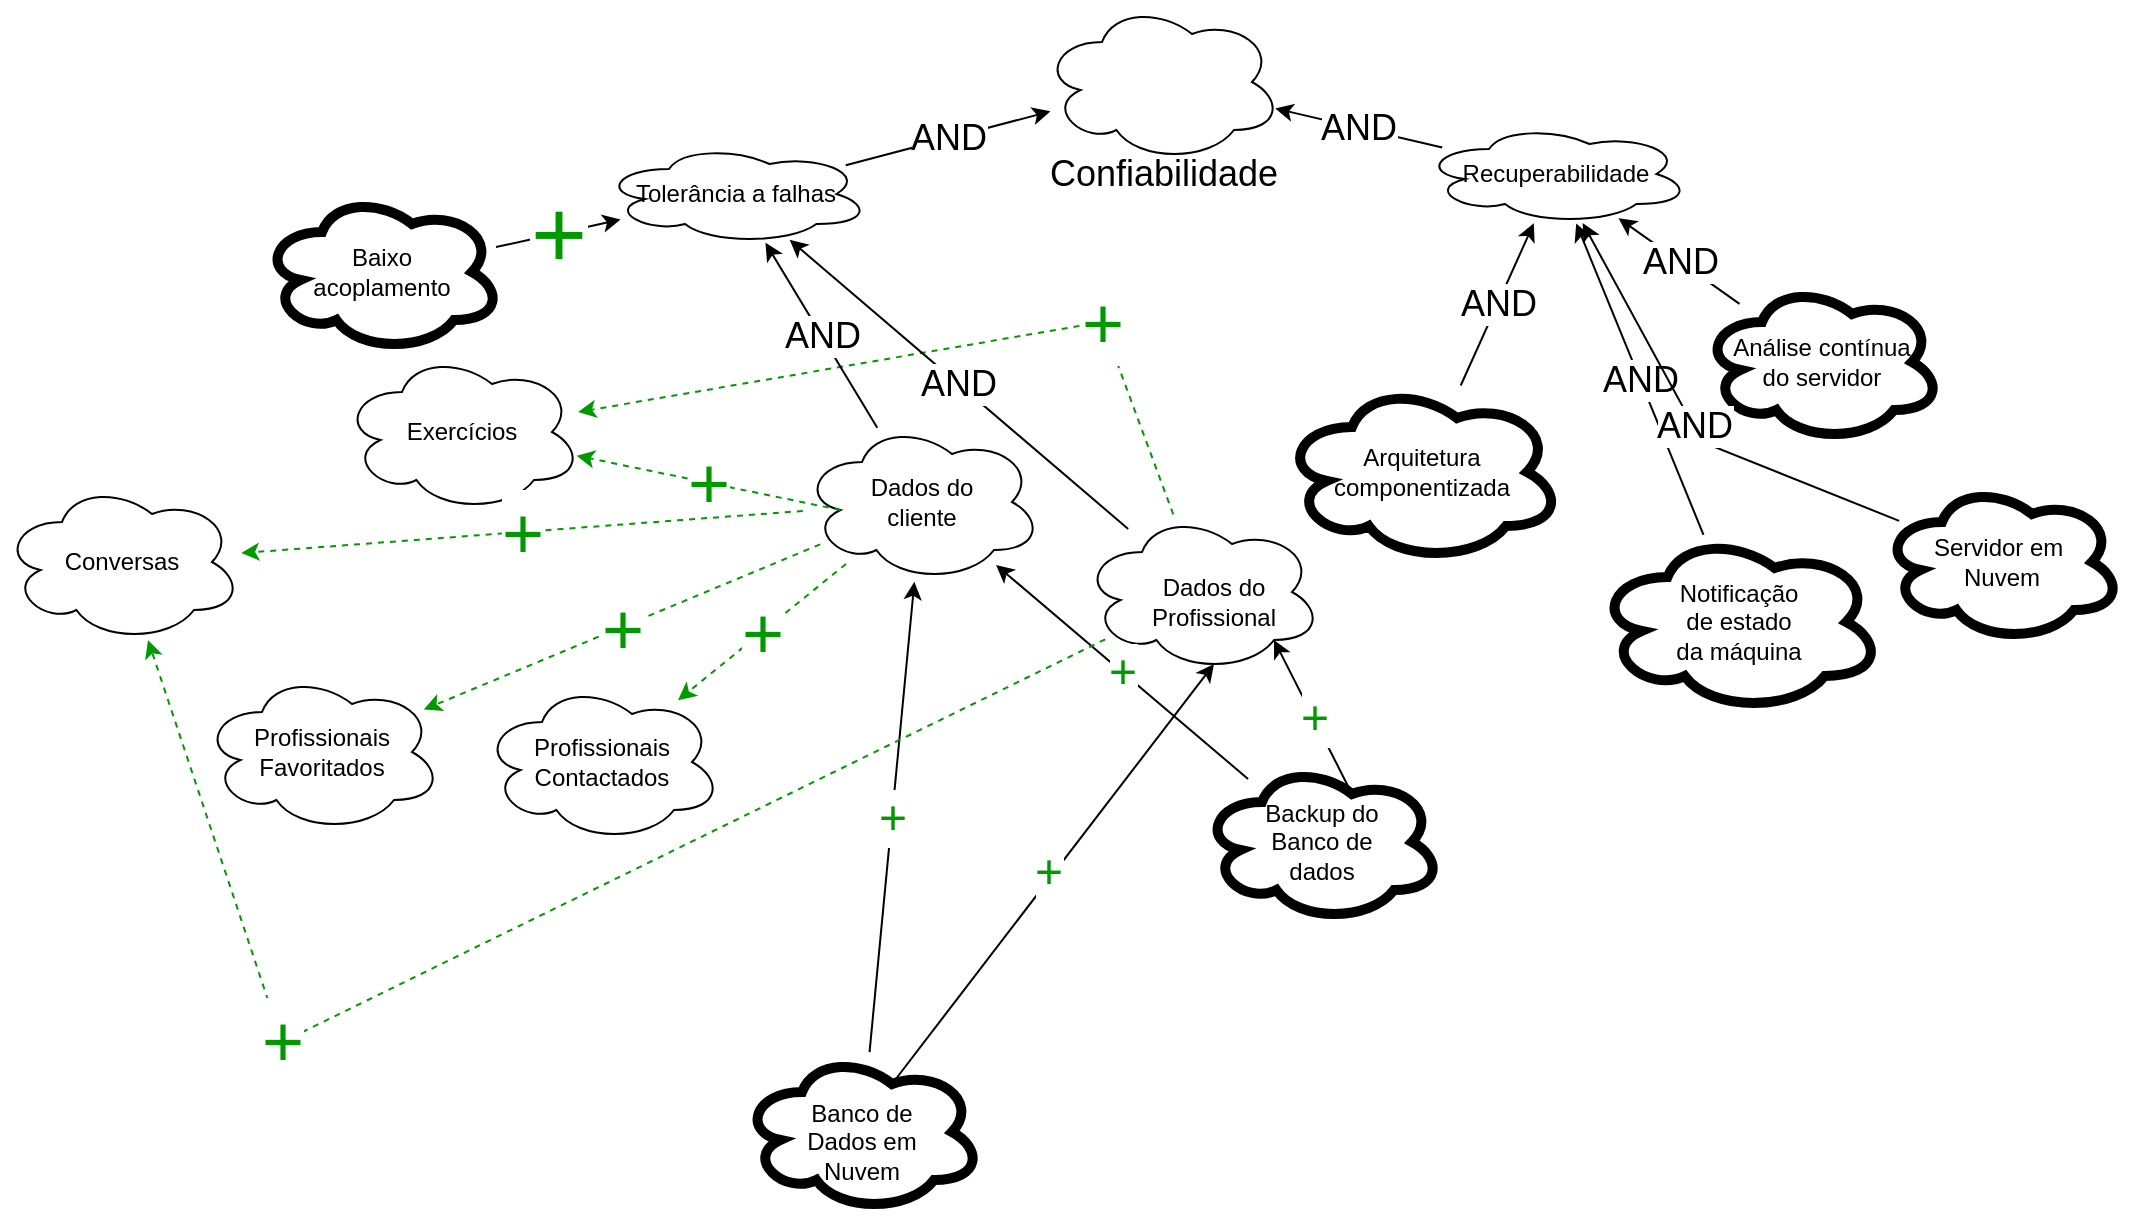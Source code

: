 <mxfile version="20.1.1" type="device"><diagram id="uQ2182AVvlk1-cJzJqsK" name="Page-1"><mxGraphModel dx="2131" dy="505" grid="1" gridSize="10" guides="1" tooltips="1" connect="1" arrows="1" fold="1" page="1" pageScale="1" pageWidth="827" pageHeight="1169" math="0" shadow="0"><root><mxCell id="0"/><mxCell id="1" parent="0"/><mxCell id="aWogTaNFSUdjyk_pZYPs-20" value="&lt;font style=&quot;font-size: 24px;&quot; color=&quot;#009900&quot;&gt;+&lt;/font&gt;" style="endArrow=classic;html=1;rounded=0;fontSize=9;fontColor=#000000;exitX=0.625;exitY=0.2;exitDx=0;exitDy=0;exitPerimeter=0;entryX=0.55;entryY=0.95;entryDx=0;entryDy=0;entryPerimeter=0;" edge="1" parent="1" source="aWogTaNFSUdjyk_pZYPs-10" target="aWogTaNFSUdjyk_pZYPs-11"><mxGeometry x="-0.005" y="3" relative="1" as="geometry"><mxPoint x="444" y="130" as="sourcePoint"/><mxPoint x="444" y="130" as="targetPoint"/><mxPoint as="offset"/></mxGeometry></mxCell><mxCell id="aWogTaNFSUdjyk_pZYPs-21" value="&lt;font style=&quot;font-size: 24px;&quot; color=&quot;#009900&quot;&gt;+&lt;/font&gt;" style="endArrow=classic;html=1;rounded=0;fontSize=9;fontColor=#000000;exitX=0.625;exitY=0.2;exitDx=0;exitDy=0;exitPerimeter=0;entryX=0.8;entryY=0.8;entryDx=0;entryDy=0;entryPerimeter=0;" edge="1" parent="1" source="aWogTaNFSUdjyk_pZYPs-14" target="aWogTaNFSUdjyk_pZYPs-11"><mxGeometry relative="1" as="geometry"><mxPoint x="525" y="305" as="sourcePoint"/><mxPoint x="525" y="305" as="targetPoint"/></mxGeometry></mxCell><mxCell id="aWogTaNFSUdjyk_pZYPs-23" value="Tolerância a falhas" style="ellipse;shape=cloud;whiteSpace=wrap;html=1;imageBorder=none;" vertex="1" parent="1"><mxGeometry x="130" y="91" width="134" height="50" as="geometry"/></mxCell><mxCell id="aWogTaNFSUdjyk_pZYPs-25" value="Recuperabilidade" style="ellipse;shape=cloud;whiteSpace=wrap;html=1;imageBorder=none;" vertex="1" parent="1"><mxGeometry x="540" y="81" width="134" height="50" as="geometry"/></mxCell><mxCell id="aWogTaNFSUdjyk_pZYPs-27" value="&lt;font style=&quot;font-size: 18px;&quot;&gt;AND&lt;/font&gt;" style="endArrow=classic;html=1;rounded=0;fontSize=9;fontColor=#000000;" edge="1" parent="1" source="aWogTaNFSUdjyk_pZYPs-23" target="aWogTaNFSUdjyk_pZYPs-1"><mxGeometry relative="1" as="geometry"><mxPoint x="280" y="120" as="sourcePoint"/><mxPoint x="380" y="120" as="targetPoint"/></mxGeometry></mxCell><mxCell id="aWogTaNFSUdjyk_pZYPs-28" value="&lt;font style=&quot;font-size: 18px;&quot;&gt;AND&lt;/font&gt;" style="endArrow=classic;html=1;rounded=0;fontSize=9;fontColor=#000000;" edge="1" parent="1" source="aWogTaNFSUdjyk_pZYPs-25" target="aWogTaNFSUdjyk_pZYPs-1"><mxGeometry relative="1" as="geometry"><mxPoint x="323.186" y="136.988" as="sourcePoint"/><mxPoint x="363.605" y="101.801" as="targetPoint"/></mxGeometry></mxCell><mxCell id="aWogTaNFSUdjyk_pZYPs-30" value="" style="group" vertex="1" connectable="0" parent="1"><mxGeometry x="70" y="360" width="120" height="80" as="geometry"/></mxCell><mxCell id="aWogTaNFSUdjyk_pZYPs-6" value="" style="ellipse;shape=cloud;whiteSpace=wrap;html=1;imageBorder=none;" vertex="1" parent="aWogTaNFSUdjyk_pZYPs-30"><mxGeometry width="120" height="80" as="geometry"/></mxCell><mxCell id="aWogTaNFSUdjyk_pZYPs-7" value="Profissionais&lt;br&gt;Contactados" style="text;html=1;strokeColor=none;fillColor=none;align=center;verticalAlign=middle;whiteSpace=wrap;rounded=0;container=1;" vertex="1" parent="aWogTaNFSUdjyk_pZYPs-30"><mxGeometry x="30" y="25" width="60" height="30" as="geometry"/></mxCell><mxCell id="aWogTaNFSUdjyk_pZYPs-32" value="" style="group" vertex="1" connectable="0" parent="1"><mxGeometry x="350" y="20" width="120" height="80" as="geometry"/></mxCell><mxCell id="aWogTaNFSUdjyk_pZYPs-1" value="" style="ellipse;shape=cloud;whiteSpace=wrap;html=1;imageBorder=none;" vertex="1" parent="aWogTaNFSUdjyk_pZYPs-32"><mxGeometry width="120" height="80" as="geometry"/></mxCell><mxCell id="aWogTaNFSUdjyk_pZYPs-33" value="" style="group" vertex="1" connectable="0" parent="1"><mxGeometry x="370" y="275" width="120" height="80" as="geometry"/></mxCell><mxCell id="aWogTaNFSUdjyk_pZYPs-11" value="" style="ellipse;shape=cloud;whiteSpace=wrap;html=1;imageBorder=none;" vertex="1" parent="aWogTaNFSUdjyk_pZYPs-33"><mxGeometry width="120" height="80" as="geometry"/></mxCell><mxCell id="aWogTaNFSUdjyk_pZYPs-12" value="Dados do Profissional" style="text;html=1;strokeColor=none;fillColor=none;align=center;verticalAlign=middle;whiteSpace=wrap;rounded=0;" vertex="1" parent="aWogTaNFSUdjyk_pZYPs-33"><mxGeometry x="36" y="30" width="60" height="30" as="geometry"/></mxCell><mxCell id="aWogTaNFSUdjyk_pZYPs-35" value="Análise contínua&lt;br&gt;do servidor" style="ellipse;shape=cloud;whiteSpace=wrap;html=1;strokeColor=#000000;strokeWidth=5;" vertex="1" parent="1"><mxGeometry x="680" y="160" width="120" height="80" as="geometry"/></mxCell><mxCell id="aWogTaNFSUdjyk_pZYPs-36" value="Notificação&lt;br&gt;de estado &lt;br&gt;da máquina" style="ellipse;shape=cloud;whiteSpace=wrap;html=1;strokeColor=#000000;strokeWidth=5;" vertex="1" parent="1"><mxGeometry x="627" y="285" width="143" height="90" as="geometry"/></mxCell><mxCell id="aWogTaNFSUdjyk_pZYPs-38" value="Servidor em&amp;nbsp;&lt;br&gt;Nuvem" style="ellipse;shape=cloud;whiteSpace=wrap;html=1;strokeColor=#000000;strokeWidth=5;" vertex="1" parent="1"><mxGeometry x="770" y="260" width="120" height="80" as="geometry"/></mxCell><mxCell id="aWogTaNFSUdjyk_pZYPs-39" value="&lt;font style=&quot;font-size: 24px;&quot; color=&quot;#009900&quot;&gt;+&lt;/font&gt;" style="endArrow=classic;html=1;rounded=0;fontSize=9;fontColor=#000000;" edge="1" parent="1" source="aWogTaNFSUdjyk_pZYPs-10" target="aWogTaNFSUdjyk_pZYPs-4"><mxGeometry relative="1" as="geometry"><mxPoint x="374" y="431" as="sourcePoint"/><mxPoint x="460" y="351" as="targetPoint"/></mxGeometry></mxCell><mxCell id="aWogTaNFSUdjyk_pZYPs-40" value="&lt;font style=&quot;font-size: 24px;&quot; color=&quot;#009900&quot;&gt;+&lt;/font&gt;" style="endArrow=classic;html=1;rounded=0;fontSize=9;fontColor=#000000;" edge="1" parent="1" source="aWogTaNFSUdjyk_pZYPs-14" target="aWogTaNFSUdjyk_pZYPs-4"><mxGeometry relative="1" as="geometry"><mxPoint x="550" y="431" as="sourcePoint"/><mxPoint x="490" y="339" as="targetPoint"/></mxGeometry></mxCell><mxCell id="aWogTaNFSUdjyk_pZYPs-41" value="Baixo &lt;br&gt;acoplamento" style="ellipse;shape=cloud;whiteSpace=wrap;html=1;strokeColor=#000000;strokeWidth=5;" vertex="1" parent="1"><mxGeometry x="-40" y="115" width="120" height="80" as="geometry"/></mxCell><mxCell id="aWogTaNFSUdjyk_pZYPs-42" value="Arquitetura &lt;br&gt;componentizada" style="ellipse;shape=cloud;whiteSpace=wrap;html=1;strokeColor=#000000;strokeWidth=5;" vertex="1" parent="1"><mxGeometry x="470" y="210" width="140" height="90" as="geometry"/></mxCell><mxCell id="aWogTaNFSUdjyk_pZYPs-44" value="" style="group" vertex="1" connectable="0" parent="1"><mxGeometry x="430" y="400" width="120" height="80" as="geometry"/></mxCell><mxCell id="aWogTaNFSUdjyk_pZYPs-14" value="" style="ellipse;shape=cloud;whiteSpace=wrap;html=1;strokeColor=#000000;strokeWidth=5;" vertex="1" parent="aWogTaNFSUdjyk_pZYPs-44"><mxGeometry width="120" height="80" as="geometry"/></mxCell><mxCell id="aWogTaNFSUdjyk_pZYPs-15" value="Backup do Banco de dados" style="text;html=1;strokeColor=none;fillColor=none;align=center;verticalAlign=middle;whiteSpace=wrap;rounded=0;" vertex="1" parent="aWogTaNFSUdjyk_pZYPs-44"><mxGeometry x="30" y="25" width="60" height="30" as="geometry"/></mxCell><mxCell id="aWogTaNFSUdjyk_pZYPs-45" value="" style="group" vertex="1" connectable="0" parent="1"><mxGeometry x="-70" y="355" width="120" height="80" as="geometry"/></mxCell><mxCell id="aWogTaNFSUdjyk_pZYPs-46" value="" style="ellipse;shape=cloud;whiteSpace=wrap;html=1;imageBorder=none;" vertex="1" parent="aWogTaNFSUdjyk_pZYPs-45"><mxGeometry width="120" height="80" as="geometry"/></mxCell><mxCell id="aWogTaNFSUdjyk_pZYPs-47" value="Profissionais&lt;br&gt;Favoritados" style="text;html=1;strokeColor=none;fillColor=none;align=center;verticalAlign=middle;whiteSpace=wrap;rounded=0;container=1;" vertex="1" parent="aWogTaNFSUdjyk_pZYPs-45"><mxGeometry x="30" y="25" width="60" height="30" as="geometry"/></mxCell><mxCell id="aWogTaNFSUdjyk_pZYPs-52" value="" style="group" vertex="1" connectable="0" parent="1"><mxGeometry x="230" y="230" width="120" height="80" as="geometry"/></mxCell><mxCell id="aWogTaNFSUdjyk_pZYPs-4" value="" style="ellipse;shape=cloud;whiteSpace=wrap;html=1;imageBorder=none;" vertex="1" parent="aWogTaNFSUdjyk_pZYPs-52"><mxGeometry width="120" height="80" as="geometry"/></mxCell><mxCell id="aWogTaNFSUdjyk_pZYPs-5" value="Dados do cliente" style="text;html=1;strokeColor=none;fillColor=none;align=center;verticalAlign=middle;whiteSpace=wrap;rounded=0;" vertex="1" parent="aWogTaNFSUdjyk_pZYPs-52"><mxGeometry x="30" y="25" width="60" height="30" as="geometry"/></mxCell><mxCell id="aWogTaNFSUdjyk_pZYPs-53" value="" style="group" vertex="1" connectable="0" parent="1"><mxGeometry x="200" y="545" width="120" height="80" as="geometry"/></mxCell><mxCell id="aWogTaNFSUdjyk_pZYPs-10" value="" style="ellipse;shape=cloud;whiteSpace=wrap;html=1;strokeColor=#000000;strokeWidth=5;" vertex="1" parent="aWogTaNFSUdjyk_pZYPs-53"><mxGeometry width="120" height="80" as="geometry"/></mxCell><mxCell id="aWogTaNFSUdjyk_pZYPs-13" value="Banco de Dados em Nuvem" style="text;html=1;strokeColor=none;fillColor=none;align=center;verticalAlign=middle;whiteSpace=wrap;rounded=0;" vertex="1" parent="aWogTaNFSUdjyk_pZYPs-53"><mxGeometry x="30" y="30" width="60" height="30" as="geometry"/></mxCell><mxCell id="aWogTaNFSUdjyk_pZYPs-56" value="&lt;font style=&quot;font-size: 18px;&quot;&gt;AND&lt;/font&gt;" style="endArrow=classic;html=1;rounded=0;fontSize=9;fontColor=#000000;" edge="1" parent="1" source="aWogTaNFSUdjyk_pZYPs-42" target="aWogTaNFSUdjyk_pZYPs-25"><mxGeometry relative="1" as="geometry"><mxPoint x="540" y="190" as="sourcePoint"/><mxPoint x="640" y="190" as="targetPoint"/></mxGeometry></mxCell><mxCell id="aWogTaNFSUdjyk_pZYPs-57" value="&lt;font style=&quot;font-size: 18px;&quot;&gt;AND&lt;/font&gt;" style="endArrow=classic;html=1;rounded=0;fontSize=9;fontColor=#000000;" edge="1" parent="1" source="aWogTaNFSUdjyk_pZYPs-35" target="aWogTaNFSUdjyk_pZYPs-25"><mxGeometry relative="1" as="geometry"><mxPoint x="587.871" y="220.681" as="sourcePoint"/><mxPoint x="573.839" y="169.869" as="targetPoint"/></mxGeometry></mxCell><mxCell id="aWogTaNFSUdjyk_pZYPs-59" value="&lt;font style=&quot;font-size: 18px;&quot;&gt;AND&lt;/font&gt;" style="endArrow=classic;html=1;rounded=0;fontSize=9;fontColor=#000000;" edge="1" parent="1" source="aWogTaNFSUdjyk_pZYPs-36" target="aWogTaNFSUdjyk_pZYPs-25"><mxGeometry relative="1" as="geometry"><mxPoint x="670" y="270" as="sourcePoint"/><mxPoint x="770" y="270" as="targetPoint"/></mxGeometry></mxCell><mxCell id="aWogTaNFSUdjyk_pZYPs-60" value="&lt;font style=&quot;font-size: 18px;&quot;&gt;AND&lt;/font&gt;" style="endArrow=classic;html=1;rounded=0;fontSize=9;fontColor=#000000;" edge="1" parent="1" source="aWogTaNFSUdjyk_pZYPs-38" target="aWogTaNFSUdjyk_pZYPs-25"><mxGeometry relative="1" as="geometry"><mxPoint x="880" y="220" as="sourcePoint"/><mxPoint x="980" y="220" as="targetPoint"/><Array as="points"><mxPoint x="680" y="240"/></Array></mxGeometry></mxCell><mxCell id="aWogTaNFSUdjyk_pZYPs-61" value="&lt;font style=&quot;font-size: 48px;&quot; color=&quot;#009900&quot;&gt;+&lt;/font&gt;" style="endArrow=classic;html=1;rounded=0;fontSize=9;fontColor=#000000;" edge="1" parent="1" source="aWogTaNFSUdjyk_pZYPs-41" target="aWogTaNFSUdjyk_pZYPs-23"><mxGeometry relative="1" as="geometry"><mxPoint x="70" y="130" as="sourcePoint"/><mxPoint x="170" y="130" as="targetPoint"/></mxGeometry></mxCell><mxCell id="aWogTaNFSUdjyk_pZYPs-63" value="" style="group" vertex="1" connectable="0" parent="1"><mxGeometry x="-170" y="260" width="120" height="80" as="geometry"/></mxCell><mxCell id="aWogTaNFSUdjyk_pZYPs-64" value="" style="ellipse;shape=cloud;whiteSpace=wrap;html=1;imageBorder=none;" vertex="1" parent="aWogTaNFSUdjyk_pZYPs-63"><mxGeometry width="120" height="80" as="geometry"/></mxCell><mxCell id="aWogTaNFSUdjyk_pZYPs-65" value="Conversas" style="text;html=1;strokeColor=none;fillColor=none;align=center;verticalAlign=middle;whiteSpace=wrap;rounded=0;container=1;" vertex="1" parent="aWogTaNFSUdjyk_pZYPs-63"><mxGeometry x="30" y="25" width="60" height="30" as="geometry"/></mxCell><mxCell id="aWogTaNFSUdjyk_pZYPs-67" value="" style="group" vertex="1" connectable="0" parent="1"><mxGeometry y="195" width="120" height="80" as="geometry"/></mxCell><mxCell id="aWogTaNFSUdjyk_pZYPs-68" value="" style="ellipse;shape=cloud;whiteSpace=wrap;html=1;imageBorder=none;" vertex="1" parent="aWogTaNFSUdjyk_pZYPs-67"><mxGeometry width="120" height="80" as="geometry"/></mxCell><mxCell id="aWogTaNFSUdjyk_pZYPs-69" value="Exercícios" style="text;html=1;strokeColor=none;fillColor=none;align=center;verticalAlign=middle;whiteSpace=wrap;rounded=0;container=1;" vertex="1" parent="aWogTaNFSUdjyk_pZYPs-67"><mxGeometry x="30" y="25" width="60" height="30" as="geometry"/></mxCell><mxCell id="aWogTaNFSUdjyk_pZYPs-72" value="&lt;font style=&quot;font-size: 36px;&quot; color=&quot;#009900&quot;&gt;+&lt;/font&gt;" style="endArrow=classic;html=1;rounded=0;fontSize=9;fontColor=#000000;dashed=1;strokeColor=#009900;" edge="1" parent="1" source="aWogTaNFSUdjyk_pZYPs-4" target="aWogTaNFSUdjyk_pZYPs-6"><mxGeometry relative="1" as="geometry"><mxPoint x="242.53" y="268.506" as="sourcePoint"/><mxPoint x="187.437" y="256.567" as="targetPoint"/><mxPoint as="offset"/></mxGeometry></mxCell><mxCell id="aWogTaNFSUdjyk_pZYPs-76" value="&lt;font style=&quot;font-size: 36px;&quot; color=&quot;#009900&quot;&gt;+&lt;/font&gt;" style="endArrow=classic;html=1;rounded=0;fontSize=9;fontColor=#000000;dashed=1;strokeColor=#009900;" edge="1" parent="1" source="aWogTaNFSUdjyk_pZYPs-11" target="aWogTaNFSUdjyk_pZYPs-68"><mxGeometry x="-0.443" relative="1" as="geometry"><mxPoint x="144.628" y="350.161" as="sourcePoint"/><mxPoint x="135.505" y="284.831" as="targetPoint"/><mxPoint as="offset"/><Array as="points"><mxPoint x="380" y="180"/></Array></mxGeometry></mxCell><mxCell id="aWogTaNFSUdjyk_pZYPs-77" value="&lt;font style=&quot;font-size: 18px;&quot;&gt;AND&lt;/font&gt;" style="endArrow=classic;html=1;rounded=0;fontSize=9;fontColor=#000000;" edge="1" parent="1" source="aWogTaNFSUdjyk_pZYPs-4" target="aWogTaNFSUdjyk_pZYPs-23"><mxGeometry relative="1" as="geometry"><mxPoint x="280" y="210" as="sourcePoint"/><mxPoint x="380" y="210" as="targetPoint"/></mxGeometry></mxCell><mxCell id="aWogTaNFSUdjyk_pZYPs-78" value="&lt;font style=&quot;font-size: 18px;&quot;&gt;AND&lt;/font&gt;" style="endArrow=classic;html=1;rounded=0;fontSize=9;fontColor=#000000;" edge="1" parent="1" source="aWogTaNFSUdjyk_pZYPs-11" target="aWogTaNFSUdjyk_pZYPs-23"><mxGeometry relative="1" as="geometry"><mxPoint x="360" y="210" as="sourcePoint"/><mxPoint x="460" y="210" as="targetPoint"/></mxGeometry></mxCell><mxCell id="aWogTaNFSUdjyk_pZYPs-2" value="&lt;font style=&quot;font-size: 18px;&quot;&gt;Confiabilidade&lt;/font&gt;" style="text;html=1;strokeColor=none;fillColor=none;align=center;verticalAlign=middle;whiteSpace=wrap;rounded=0;" vertex="1" parent="1"><mxGeometry x="381" y="91" width="60" height="30" as="geometry"/></mxCell><mxCell id="aWogTaNFSUdjyk_pZYPs-80" value="&lt;font style=&quot;font-size: 36px;&quot; color=&quot;#009900&quot;&gt;+&lt;/font&gt;" style="endArrow=classic;html=1;rounded=0;fontSize=9;fontColor=#000000;dashed=1;strokeColor=#009900;exitX=0.16;exitY=0.55;exitDx=0;exitDy=0;exitPerimeter=0;" edge="1" parent="1" source="aWogTaNFSUdjyk_pZYPs-4" target="aWogTaNFSUdjyk_pZYPs-68"><mxGeometry relative="1" as="geometry"><mxPoint x="240.906" y="273.075" as="sourcePoint"/><mxPoint x="149.082" y="261.97" as="targetPoint"/><mxPoint as="offset"/></mxGeometry></mxCell><mxCell id="aWogTaNFSUdjyk_pZYPs-82" value="&lt;font style=&quot;font-size: 36px;&quot; color=&quot;#009900&quot;&gt;+&lt;/font&gt;" style="endArrow=classic;html=1;rounded=0;fontSize=9;fontColor=#000000;dashed=1;strokeColor=#009900;" edge="1" parent="1" source="aWogTaNFSUdjyk_pZYPs-4" target="aWogTaNFSUdjyk_pZYPs-64"><mxGeometry relative="1" as="geometry"><mxPoint x="259.2" y="284" as="sourcePoint"/><mxPoint x="148.185" y="264.765" as="targetPoint"/><mxPoint as="offset"/></mxGeometry></mxCell><mxCell id="aWogTaNFSUdjyk_pZYPs-83" value="&lt;font style=&quot;font-size: 36px;&quot; color=&quot;#009900&quot;&gt;+&lt;/font&gt;" style="endArrow=classic;html=1;rounded=0;fontSize=9;fontColor=#000000;dashed=1;strokeColor=#009900;" edge="1" parent="1" source="aWogTaNFSUdjyk_pZYPs-11" target="aWogTaNFSUdjyk_pZYPs-64"><mxGeometry x="0.368" relative="1" as="geometry"><mxPoint x="240.353" y="284.334" as="sourcePoint"/><mxPoint x="-40.362" y="305.615" as="targetPoint"/><mxPoint y="-1" as="offset"/><Array as="points"><mxPoint x="-30" y="540"/></Array></mxGeometry></mxCell><mxCell id="aWogTaNFSUdjyk_pZYPs-84" value="&lt;font style=&quot;font-size: 36px;&quot; color=&quot;#009900&quot;&gt;+&lt;/font&gt;" style="endArrow=classic;html=1;rounded=0;fontSize=9;fontColor=#000000;dashed=1;strokeColor=#009900;" edge="1" parent="1" source="aWogTaNFSUdjyk_pZYPs-4" target="aWogTaNFSUdjyk_pZYPs-46"><mxGeometry relative="1" as="geometry"><mxPoint x="240.353" y="284.334" as="sourcePoint"/><mxPoint x="-40.362" y="305.615" as="targetPoint"/><mxPoint as="offset"/></mxGeometry></mxCell></root></mxGraphModel></diagram></mxfile>
